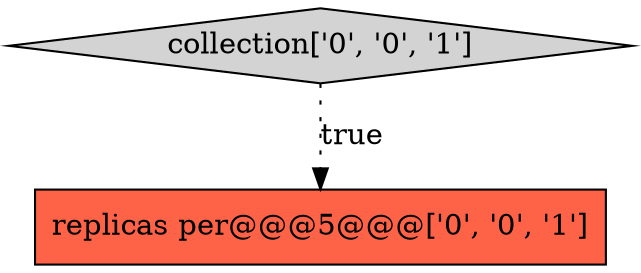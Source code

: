 digraph {
0 [style = filled, label = "collection['0', '0', '1']", fillcolor = lightgray, shape = diamond image = "AAA0AAABBB3BBB"];
1 [style = filled, label = "replicas per@@@5@@@['0', '0', '1']", fillcolor = tomato, shape = box image = "AAA0AAABBB3BBB"];
0->1 [style = dotted, label="true"];
}

